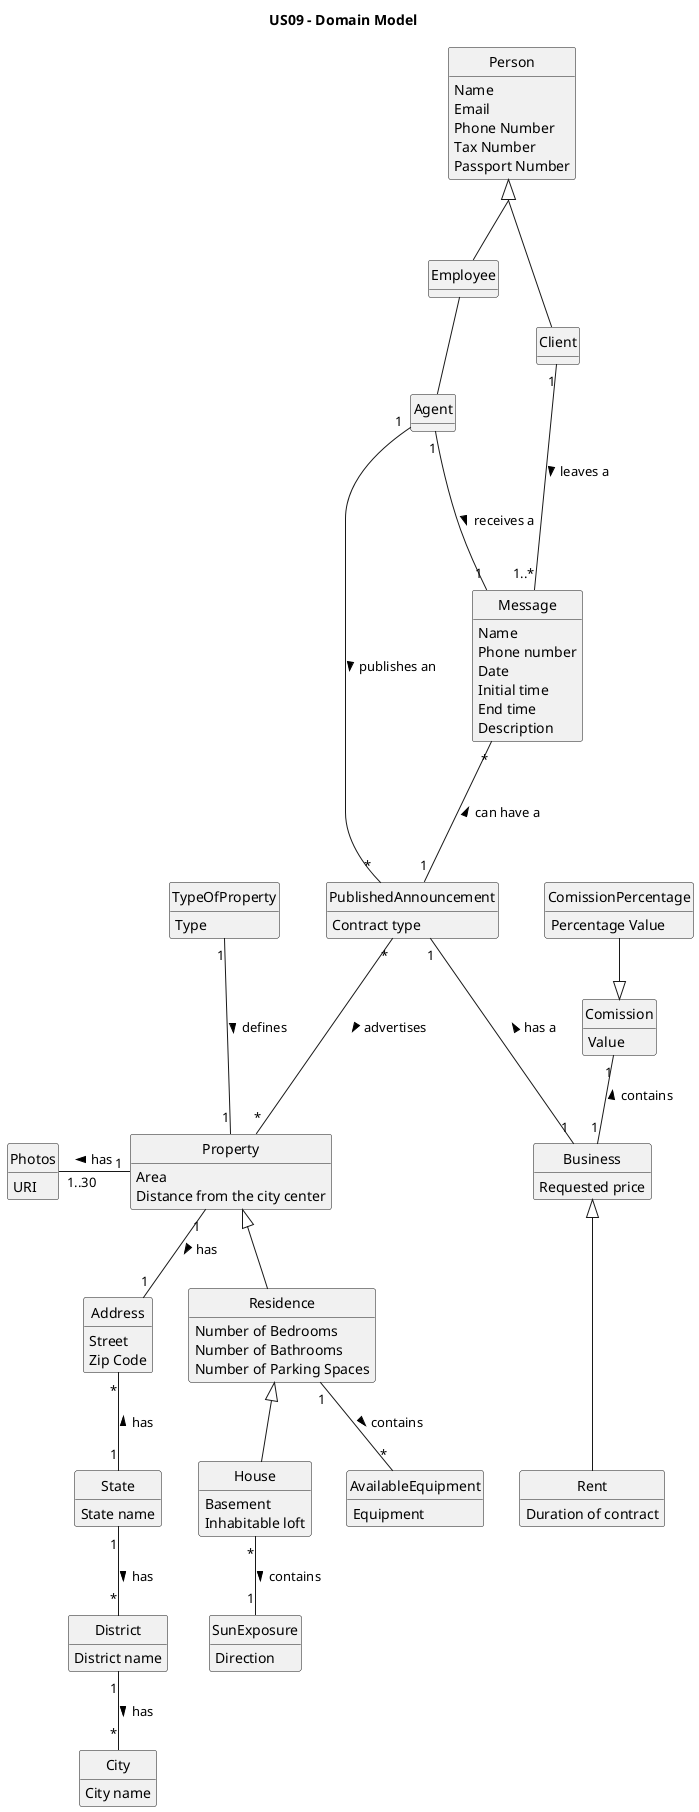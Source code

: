 @startuml

skinparam groupInheritance 2
skinparam monochrome true
skinparam packageStyle rectangle
skinparam shadowing false
'skinparam linetype ortho
'left to right direction
skinparam classAttributeIconSize 0
hide circle
hide methods

title US09 - Domain Model

class Address {
    Street
    Zip Code
}

class Person{
Name
Email
Phone Number
Tax Number
Passport Number
}

class Employee{
}
class Comission {
Value
}
'/

class ComissionPercentage {
Percentage Value
}

class City {
    City name
}

class District {
    District name
}

class State {
    State name
}

State "1" -down- "*" District: has >
District "1" -down- "*" City: has >
Address "*" -down- "1" State: has <


class Client {

}


class Residence {
    Number of Bedrooms
    Number of Bathrooms
    Number of Parking Spaces
}

class Property {
    Area
    Distance from the city center
}

class TypeOfProperty{
    Type
}

class Photos {
    URI
}

class House {
    Basement
    Inhabitable loft
}

class SunExposure {
    Direction
}

class AvailableEquipment {
    Equipment
}

Residence <|-down- House
Property <|-down- Residence
Property "1" -left-- "1..30" Photos: has >
SunExposure "1" -up- "*" House: contains <
Address "1" -up- "1" Property: has <
AvailableEquipment "*" -up- "1" Residence: contains <
TypeOfProperty "1" -down-- "1" Property: defines >


class Rent {
    Duration of contract
}

class Business {
    Requested price
}

class PublishedAnnouncement {
    Contract type
}


PublishedAnnouncement "*" --- "*" Property: advertises >
PublishedAnnouncement "1" --- "1" Business: has a <
Business <|--- Rent

class Message{
    Name
    Phone number
    Date
    Initial time
    End time
    Description
}

class Agent{
}



Message "*" --- "1" PublishedAnnouncement: can have a <
Client "1" --- "1..*" Message: leaves a >
Agent "1" --- "1" Message: receives a >
Agent "1" --- "*" PublishedAnnouncement: publishes an >

Person <|-- Employee
Employee -- Agent
Person <|-- Client


Comission "1" -- "1" Business : contains <
ComissionPercentage  --|> Comission






@enduml
